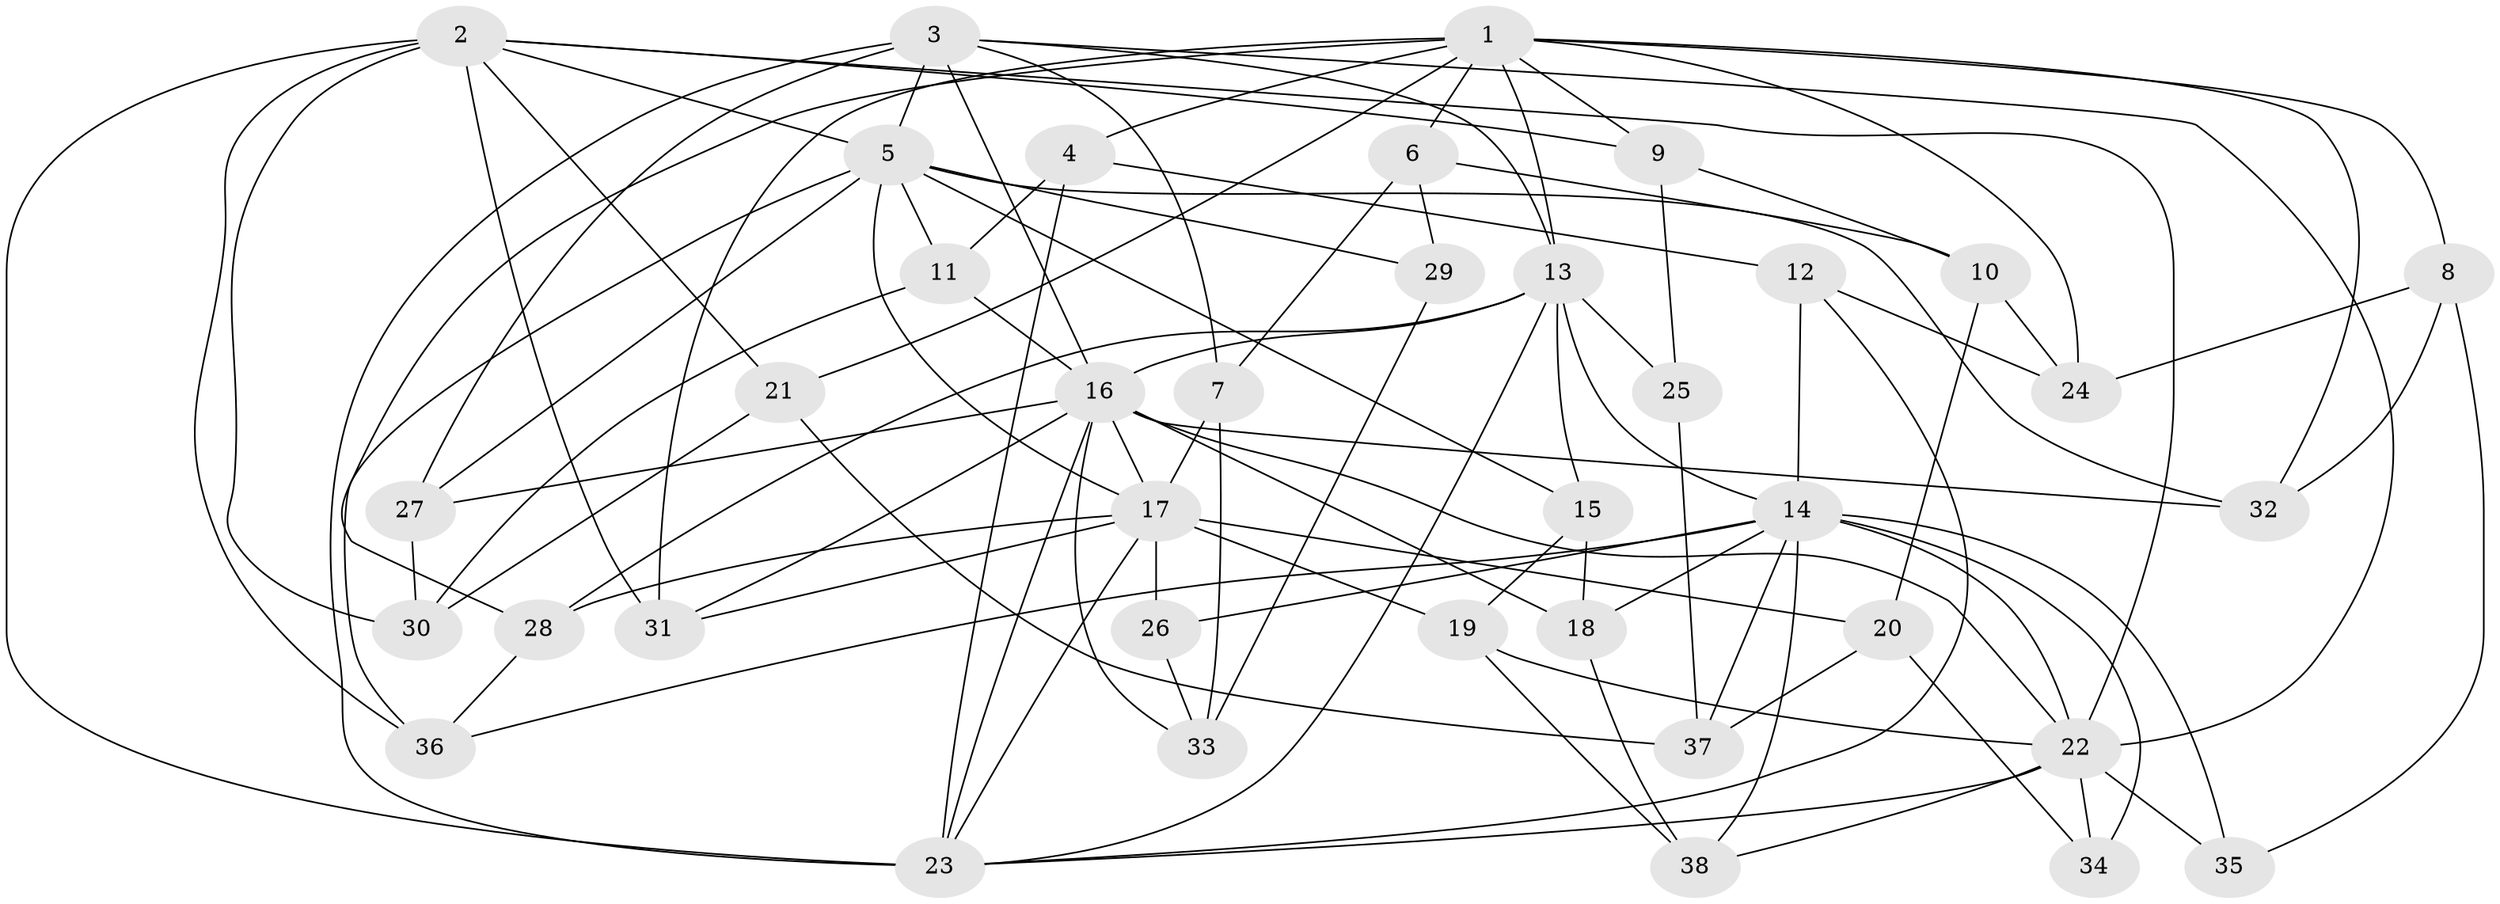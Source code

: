 // original degree distribution, {4: 1.0}
// Generated by graph-tools (version 1.1) at 2025/53/03/04/25 22:53:57]
// undirected, 38 vertices, 98 edges
graph export_dot {
  node [color=gray90,style=filled];
  1;
  2;
  3;
  4;
  5;
  6;
  7;
  8;
  9;
  10;
  11;
  12;
  13;
  14;
  15;
  16;
  17;
  18;
  19;
  20;
  21;
  22;
  23;
  24;
  25;
  26;
  27;
  28;
  29;
  30;
  31;
  32;
  33;
  34;
  35;
  36;
  37;
  38;
  1 -- 4 [weight=1.0];
  1 -- 6 [weight=1.0];
  1 -- 8 [weight=1.0];
  1 -- 9 [weight=1.0];
  1 -- 13 [weight=1.0];
  1 -- 21 [weight=1.0];
  1 -- 24 [weight=1.0];
  1 -- 28 [weight=1.0];
  1 -- 31 [weight=1.0];
  1 -- 32 [weight=1.0];
  2 -- 5 [weight=1.0];
  2 -- 9 [weight=1.0];
  2 -- 21 [weight=1.0];
  2 -- 22 [weight=1.0];
  2 -- 23 [weight=1.0];
  2 -- 30 [weight=1.0];
  2 -- 31 [weight=1.0];
  2 -- 36 [weight=1.0];
  3 -- 5 [weight=3.0];
  3 -- 7 [weight=1.0];
  3 -- 13 [weight=1.0];
  3 -- 16 [weight=1.0];
  3 -- 22 [weight=2.0];
  3 -- 23 [weight=1.0];
  3 -- 27 [weight=1.0];
  4 -- 11 [weight=1.0];
  4 -- 12 [weight=1.0];
  4 -- 23 [weight=1.0];
  5 -- 11 [weight=1.0];
  5 -- 15 [weight=1.0];
  5 -- 17 [weight=1.0];
  5 -- 27 [weight=1.0];
  5 -- 29 [weight=2.0];
  5 -- 32 [weight=1.0];
  5 -- 36 [weight=1.0];
  6 -- 7 [weight=1.0];
  6 -- 10 [weight=1.0];
  6 -- 29 [weight=1.0];
  7 -- 17 [weight=1.0];
  7 -- 33 [weight=1.0];
  8 -- 24 [weight=1.0];
  8 -- 32 [weight=1.0];
  8 -- 35 [weight=1.0];
  9 -- 10 [weight=1.0];
  9 -- 25 [weight=1.0];
  10 -- 20 [weight=1.0];
  10 -- 24 [weight=1.0];
  11 -- 16 [weight=1.0];
  11 -- 30 [weight=1.0];
  12 -- 14 [weight=1.0];
  12 -- 23 [weight=1.0];
  12 -- 24 [weight=1.0];
  13 -- 14 [weight=1.0];
  13 -- 15 [weight=1.0];
  13 -- 16 [weight=2.0];
  13 -- 23 [weight=1.0];
  13 -- 25 [weight=2.0];
  13 -- 28 [weight=1.0];
  14 -- 18 [weight=1.0];
  14 -- 22 [weight=1.0];
  14 -- 26 [weight=1.0];
  14 -- 34 [weight=2.0];
  14 -- 35 [weight=2.0];
  14 -- 36 [weight=1.0];
  14 -- 37 [weight=1.0];
  14 -- 38 [weight=1.0];
  15 -- 18 [weight=1.0];
  15 -- 19 [weight=1.0];
  16 -- 17 [weight=1.0];
  16 -- 18 [weight=1.0];
  16 -- 22 [weight=1.0];
  16 -- 23 [weight=1.0];
  16 -- 27 [weight=1.0];
  16 -- 31 [weight=1.0];
  16 -- 32 [weight=1.0];
  16 -- 33 [weight=1.0];
  17 -- 19 [weight=1.0];
  17 -- 20 [weight=1.0];
  17 -- 23 [weight=1.0];
  17 -- 26 [weight=2.0];
  17 -- 28 [weight=1.0];
  17 -- 31 [weight=1.0];
  18 -- 38 [weight=1.0];
  19 -- 22 [weight=1.0];
  19 -- 38 [weight=1.0];
  20 -- 34 [weight=1.0];
  20 -- 37 [weight=1.0];
  21 -- 30 [weight=1.0];
  21 -- 37 [weight=1.0];
  22 -- 23 [weight=1.0];
  22 -- 34 [weight=1.0];
  22 -- 35 [weight=1.0];
  22 -- 38 [weight=1.0];
  25 -- 37 [weight=1.0];
  26 -- 33 [weight=1.0];
  27 -- 30 [weight=1.0];
  28 -- 36 [weight=1.0];
  29 -- 33 [weight=1.0];
}
